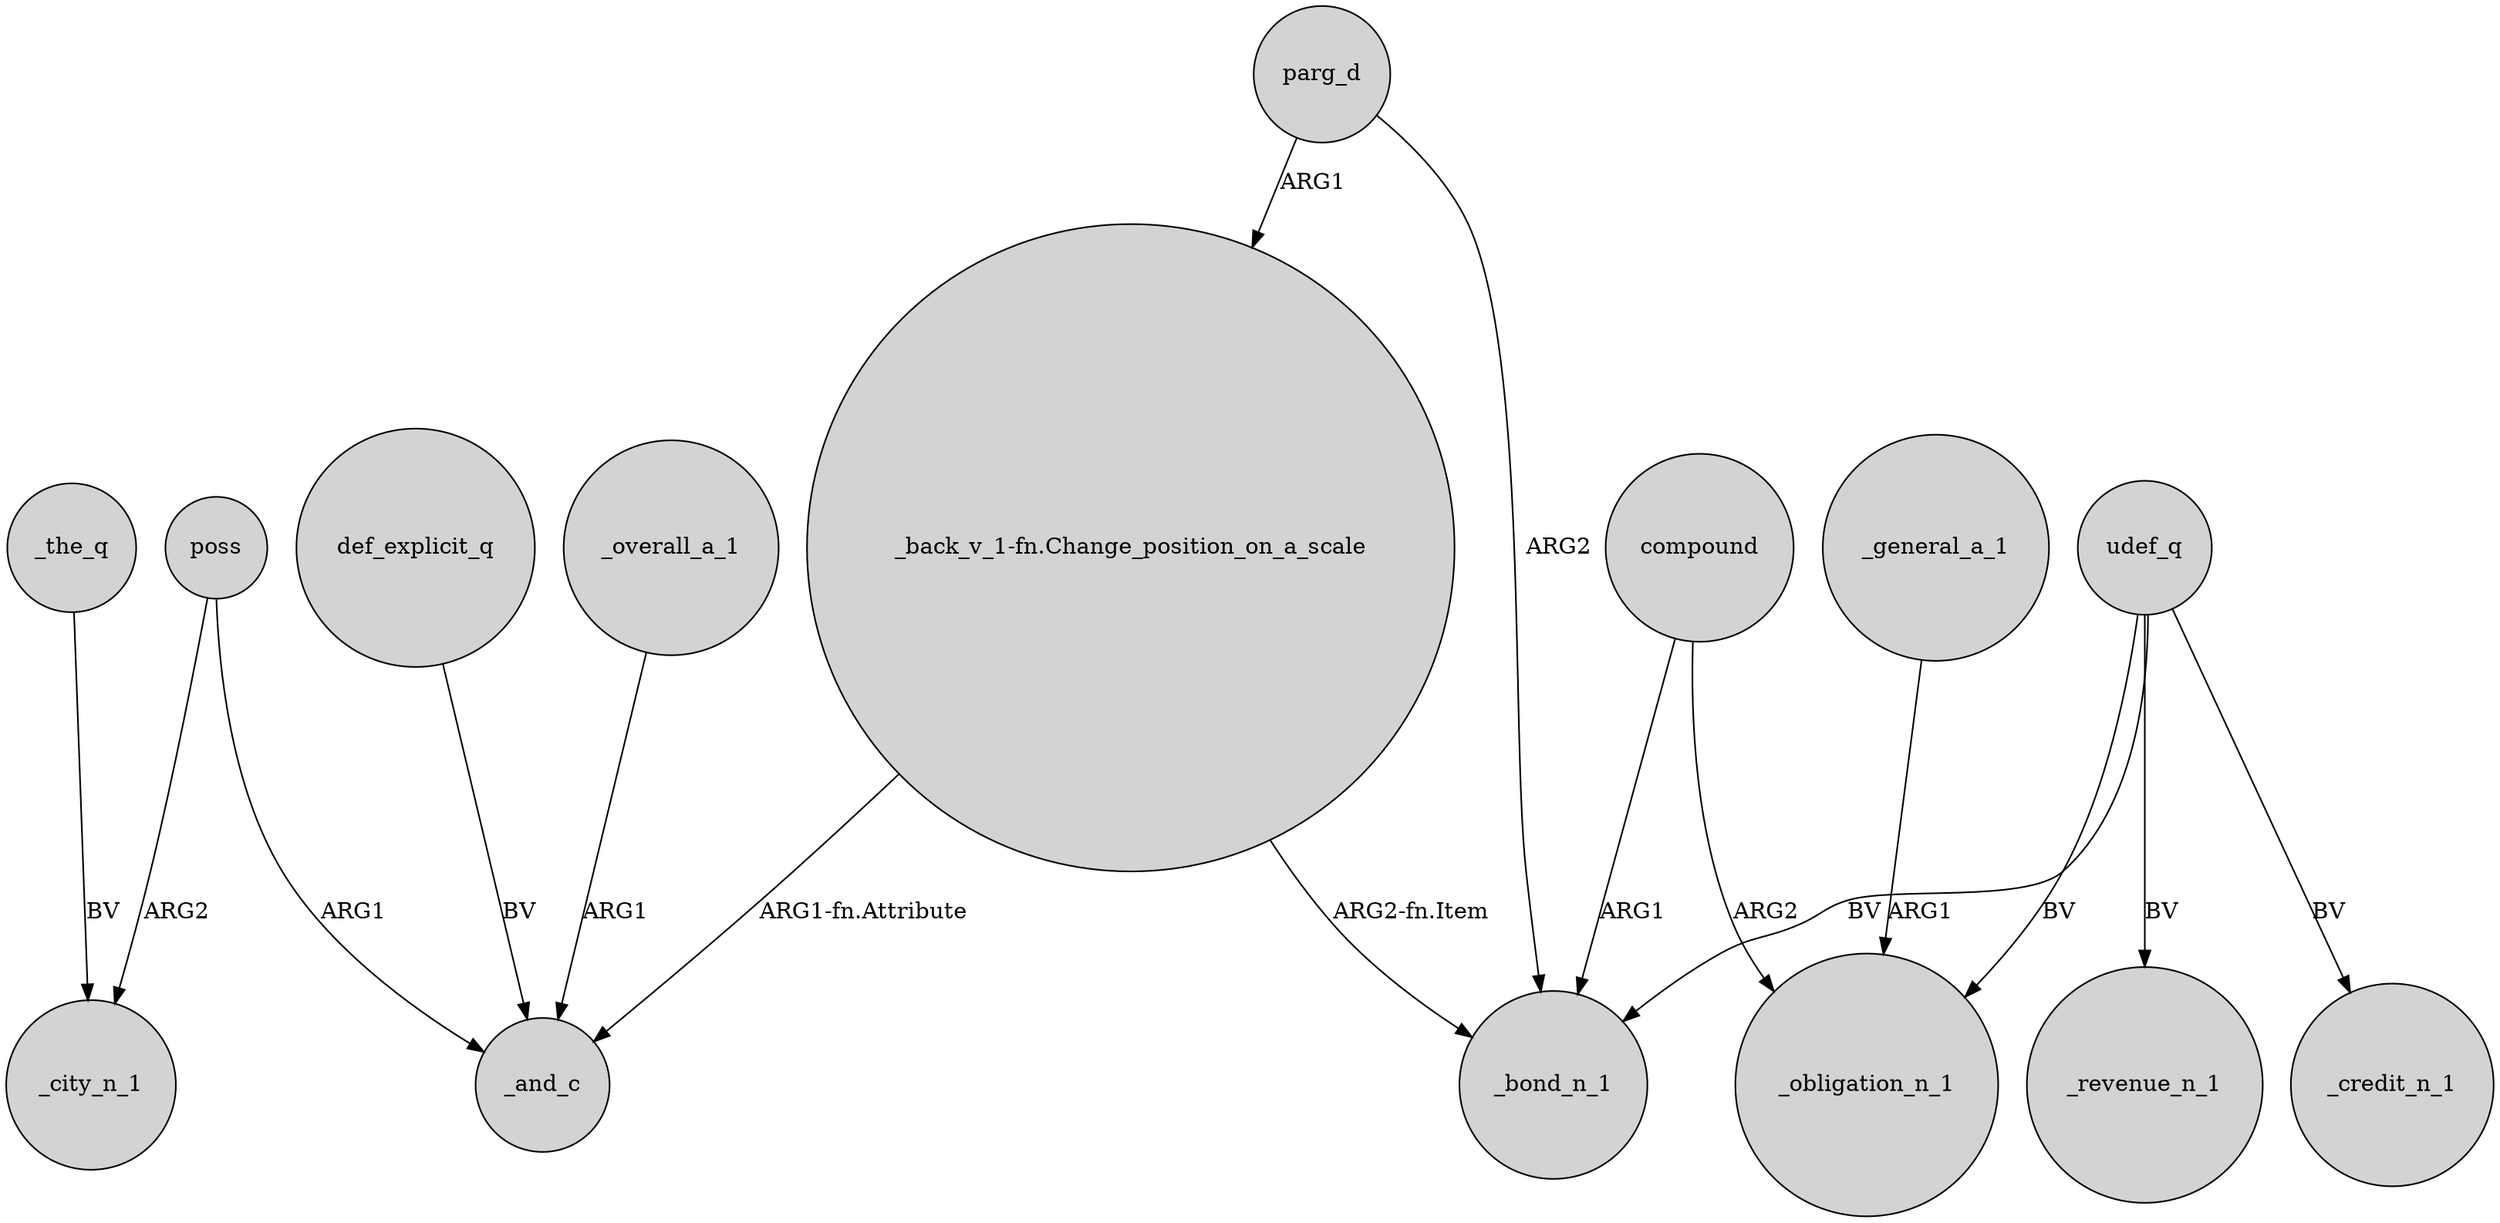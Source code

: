 digraph {
	node [shape=circle style=filled]
	_the_q -> _city_n_1 [label=BV]
	_general_a_1 -> _obligation_n_1 [label=ARG1]
	"_back_v_1-fn.Change_position_on_a_scale" -> _bond_n_1 [label="ARG2-fn.Item"]
	poss -> _and_c [label=ARG1]
	poss -> _city_n_1 [label=ARG2]
	udef_q -> _obligation_n_1 [label=BV]
	parg_d -> _bond_n_1 [label=ARG2]
	udef_q -> _bond_n_1 [label=BV]
	parg_d -> "_back_v_1-fn.Change_position_on_a_scale" [label=ARG1]
	udef_q -> _credit_n_1 [label=BV]
	udef_q -> _revenue_n_1 [label=BV]
	def_explicit_q -> _and_c [label=BV]
	"_back_v_1-fn.Change_position_on_a_scale" -> _and_c [label="ARG1-fn.Attribute"]
	_overall_a_1 -> _and_c [label=ARG1]
	compound -> _obligation_n_1 [label=ARG2]
	compound -> _bond_n_1 [label=ARG1]
}
